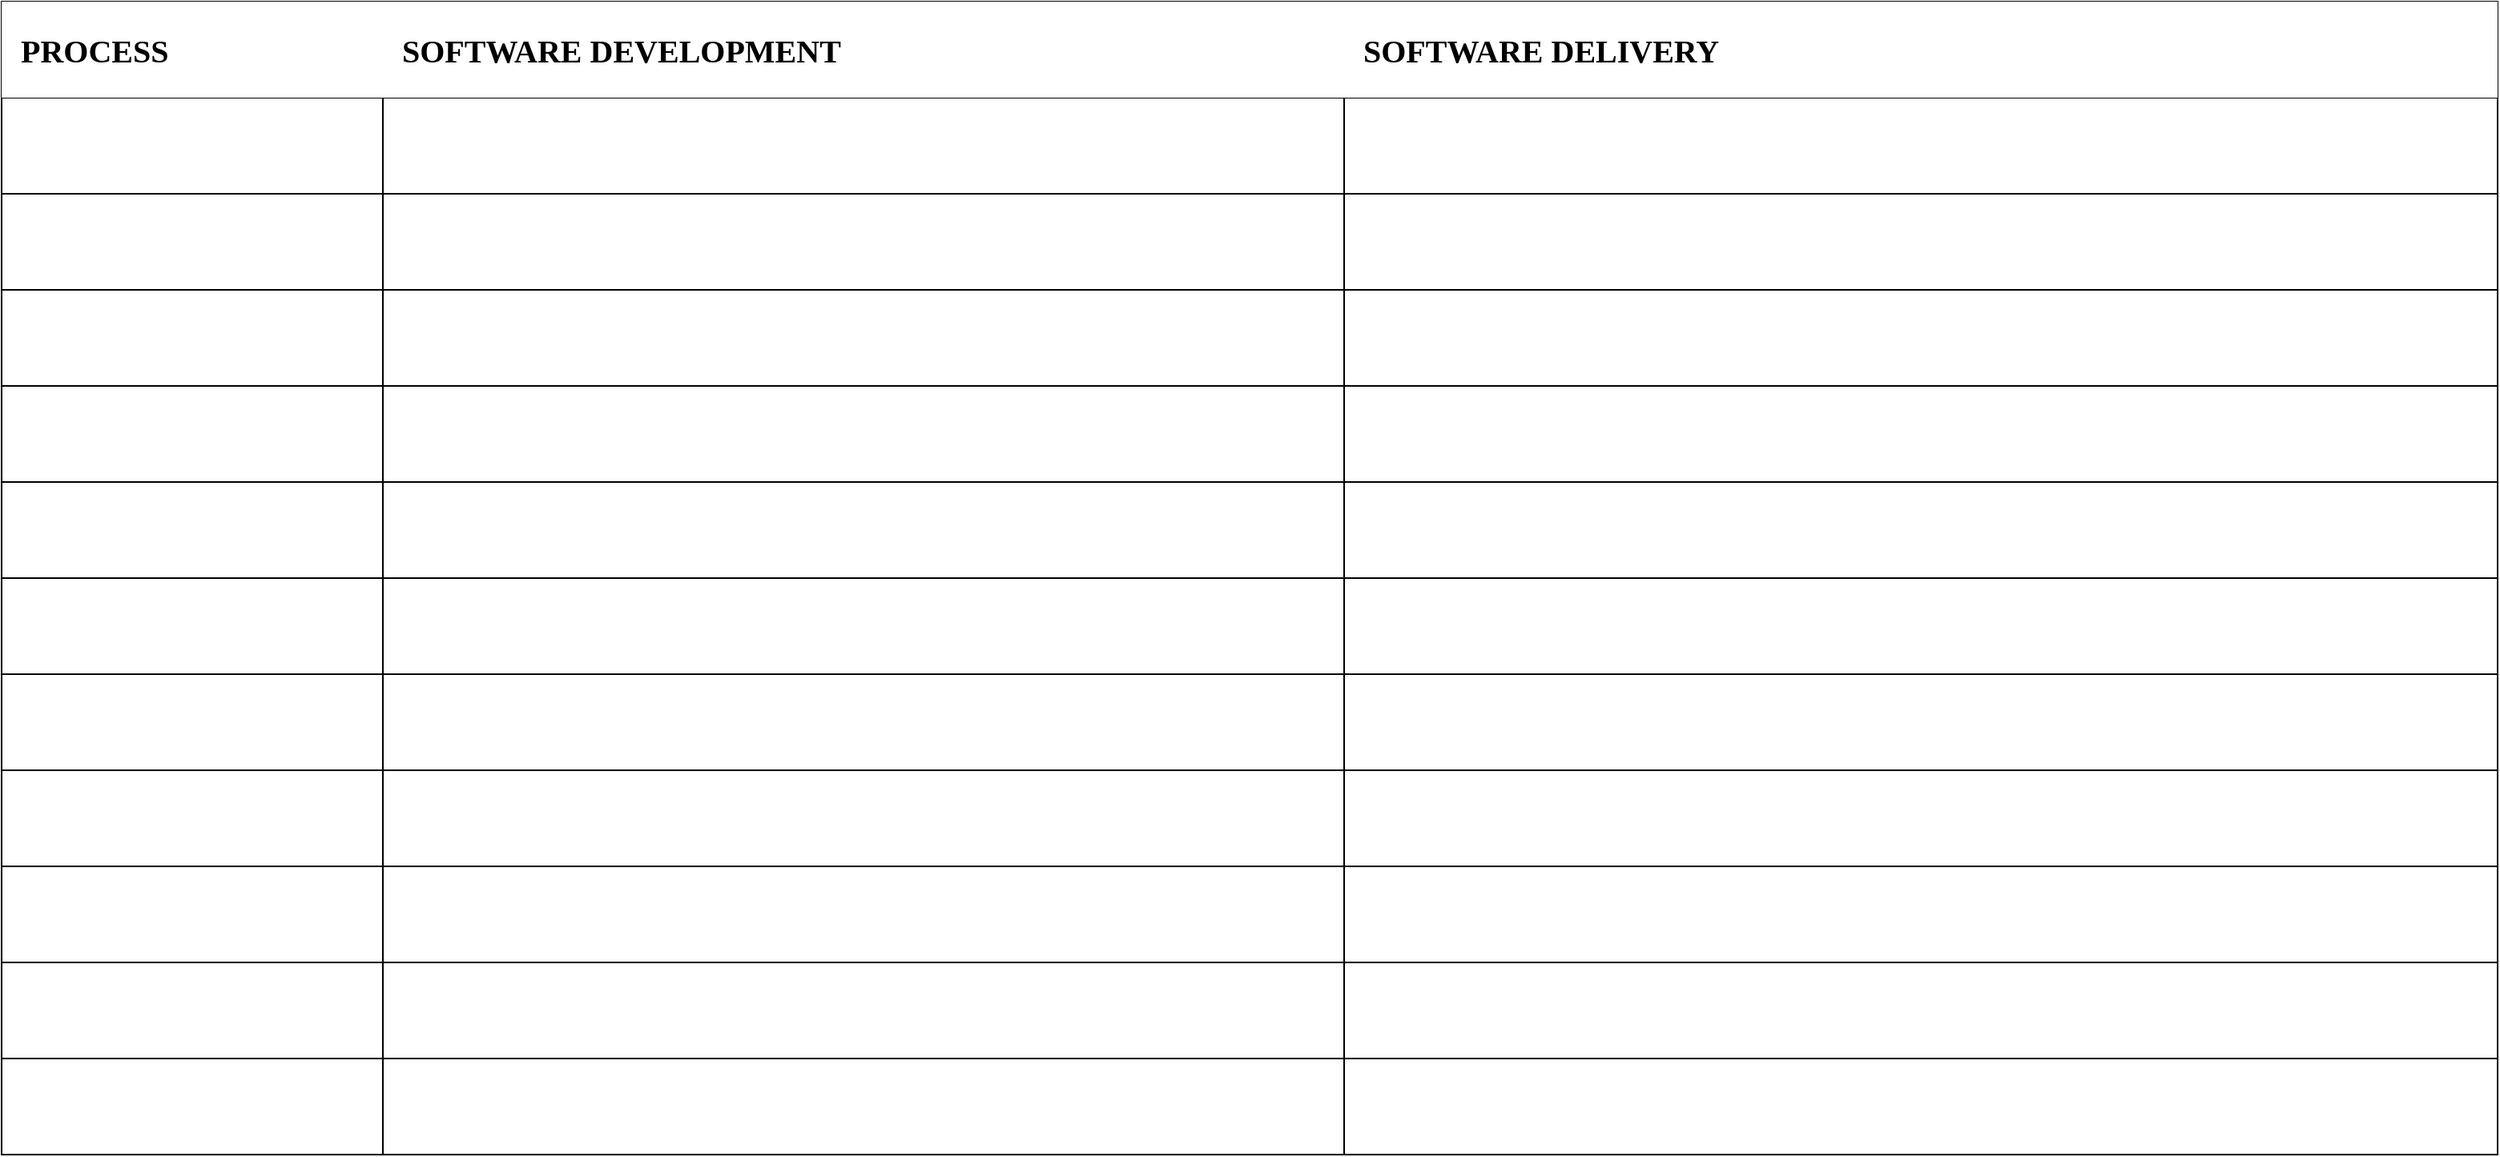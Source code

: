 <mxfile version="21.1.5" type="github">
  <diagram name="Page-1" id="e7010aeb-78dc-98c9-4316-6516fd28bfe3">
    <mxGraphModel dx="2074" dy="756" grid="1" gridSize="10" guides="1" tooltips="1" connect="1" arrows="1" fold="1" page="1" pageScale="1.5" pageWidth="1100" pageHeight="850" background="none" math="0" shadow="0">
      <root>
        <mxCell id="0" style=";html=1;" />
        <mxCell id="1" style=";html=1;" parent="0" />
        <mxCell id="UJuoiDyPD3hgijsfFGam-24" value="" style="shape=table;startSize=0;container=1;collapsible=0;childLayout=tableLayout;fontSize=16;" vertex="1" parent="1">
          <mxGeometry x="42" y="40" width="1558" height="720" as="geometry" />
        </mxCell>
        <mxCell id="UJuoiDyPD3hgijsfFGam-25" value="" style="shape=tableRow;horizontal=0;startSize=0;swimlaneHead=0;swimlaneBody=0;strokeColor=inherit;top=0;left=0;bottom=0;right=0;collapsible=0;dropTarget=0;fillColor=default;points=[[0,0.5],[1,0.5]];portConstraint=eastwest;fontSize=20;align=left;fontFamily=Saira;fontSource=https%3A%2F%2Ffonts.googleapis.com%2Fcss%3Ffamily%3DSaira;" vertex="1" parent="UJuoiDyPD3hgijsfFGam-24">
          <mxGeometry width="1558" height="60" as="geometry" />
        </mxCell>
        <mxCell id="UJuoiDyPD3hgijsfFGam-26" value="PROCESS" style="shape=partialRectangle;html=1;whiteSpace=wrap;connectable=0;strokeColor=inherit;overflow=hidden;fillColor=none;top=0;left=0;bottom=0;right=0;pointerEvents=1;fontSize=20;align=left;fontFamily=Saira;fontSource=https%3A%2F%2Ffonts.googleapis.com%2Fcss%3Ffamily%3DSaira;fontStyle=1;spacingTop=0;spacing=12;" vertex="1" parent="UJuoiDyPD3hgijsfFGam-25">
          <mxGeometry width="238" height="60" as="geometry">
            <mxRectangle width="238" height="60" as="alternateBounds" />
          </mxGeometry>
        </mxCell>
        <mxCell id="UJuoiDyPD3hgijsfFGam-27" value="SOFTWARE DEVELOPMENT" style="shape=partialRectangle;html=1;whiteSpace=wrap;connectable=0;strokeColor=inherit;overflow=hidden;fillColor=none;top=0;left=0;bottom=0;right=0;pointerEvents=1;fontSize=20;align=left;fontFamily=Saira;fontSource=https%3A%2F%2Ffonts.googleapis.com%2Fcss%3Ffamily%3DSaira;fontStyle=1;spacingTop=0;spacing=12;" vertex="1" parent="UJuoiDyPD3hgijsfFGam-25">
          <mxGeometry x="238" width="600" height="60" as="geometry">
            <mxRectangle width="600" height="60" as="alternateBounds" />
          </mxGeometry>
        </mxCell>
        <mxCell id="UJuoiDyPD3hgijsfFGam-28" value="SOFTWARE DELIVERY" style="shape=partialRectangle;html=1;whiteSpace=wrap;connectable=0;strokeColor=inherit;overflow=hidden;fillColor=none;top=0;left=0;bottom=0;right=0;pointerEvents=1;fontSize=20;align=left;fontFamily=Saira;fontSource=https%3A%2F%2Ffonts.googleapis.com%2Fcss%3Ffamily%3DSaira;fontStyle=1;spacingTop=0;spacing=12;" vertex="1" parent="UJuoiDyPD3hgijsfFGam-25">
          <mxGeometry x="838" width="720" height="60" as="geometry">
            <mxRectangle width="720" height="60" as="alternateBounds" />
          </mxGeometry>
        </mxCell>
        <mxCell id="UJuoiDyPD3hgijsfFGam-29" value="" style="shape=tableRow;horizontal=0;startSize=0;swimlaneHead=0;swimlaneBody=0;strokeColor=inherit;top=0;left=0;bottom=0;right=0;collapsible=0;dropTarget=0;fillColor=none;points=[[0,0.5],[1,0.5]];portConstraint=eastwest;fontSize=16;" vertex="1" parent="UJuoiDyPD3hgijsfFGam-24">
          <mxGeometry y="60" width="1558" height="60" as="geometry" />
        </mxCell>
        <mxCell id="UJuoiDyPD3hgijsfFGam-30" value="" style="shape=partialRectangle;html=1;whiteSpace=wrap;connectable=0;strokeColor=inherit;overflow=hidden;fillColor=none;top=0;left=0;bottom=0;right=0;pointerEvents=1;fontSize=16;" vertex="1" parent="UJuoiDyPD3hgijsfFGam-29">
          <mxGeometry width="238" height="60" as="geometry">
            <mxRectangle width="238" height="60" as="alternateBounds" />
          </mxGeometry>
        </mxCell>
        <mxCell id="UJuoiDyPD3hgijsfFGam-31" value="" style="shape=partialRectangle;html=1;whiteSpace=wrap;connectable=0;strokeColor=inherit;overflow=hidden;fillColor=none;top=0;left=0;bottom=0;right=0;pointerEvents=1;fontSize=16;" vertex="1" parent="UJuoiDyPD3hgijsfFGam-29">
          <mxGeometry x="238" width="600" height="60" as="geometry">
            <mxRectangle width="600" height="60" as="alternateBounds" />
          </mxGeometry>
        </mxCell>
        <mxCell id="UJuoiDyPD3hgijsfFGam-32" value="" style="shape=partialRectangle;html=1;whiteSpace=wrap;connectable=0;strokeColor=inherit;overflow=hidden;fillColor=none;top=0;left=0;bottom=0;right=0;pointerEvents=1;fontSize=16;" vertex="1" parent="UJuoiDyPD3hgijsfFGam-29">
          <mxGeometry x="838" width="720" height="60" as="geometry">
            <mxRectangle width="720" height="60" as="alternateBounds" />
          </mxGeometry>
        </mxCell>
        <mxCell id="UJuoiDyPD3hgijsfFGam-33" value="" style="shape=tableRow;horizontal=0;startSize=0;swimlaneHead=0;swimlaneBody=0;strokeColor=inherit;top=0;left=0;bottom=0;right=0;collapsible=0;dropTarget=0;fillColor=none;points=[[0,0.5],[1,0.5]];portConstraint=eastwest;fontSize=16;" vertex="1" parent="UJuoiDyPD3hgijsfFGam-24">
          <mxGeometry y="120" width="1558" height="60" as="geometry" />
        </mxCell>
        <mxCell id="UJuoiDyPD3hgijsfFGam-34" value="" style="shape=partialRectangle;html=1;whiteSpace=wrap;connectable=0;strokeColor=inherit;overflow=hidden;fillColor=none;top=0;left=0;bottom=0;right=0;pointerEvents=1;fontSize=16;" vertex="1" parent="UJuoiDyPD3hgijsfFGam-33">
          <mxGeometry width="238" height="60" as="geometry">
            <mxRectangle width="238" height="60" as="alternateBounds" />
          </mxGeometry>
        </mxCell>
        <mxCell id="UJuoiDyPD3hgijsfFGam-35" value="" style="shape=partialRectangle;html=1;whiteSpace=wrap;connectable=0;strokeColor=inherit;overflow=hidden;fillColor=none;top=0;left=0;bottom=0;right=0;pointerEvents=1;fontSize=16;" vertex="1" parent="UJuoiDyPD3hgijsfFGam-33">
          <mxGeometry x="238" width="600" height="60" as="geometry">
            <mxRectangle width="600" height="60" as="alternateBounds" />
          </mxGeometry>
        </mxCell>
        <mxCell id="UJuoiDyPD3hgijsfFGam-36" value="" style="shape=partialRectangle;html=1;whiteSpace=wrap;connectable=0;strokeColor=inherit;overflow=hidden;fillColor=none;top=0;left=0;bottom=0;right=0;pointerEvents=1;fontSize=16;" vertex="1" parent="UJuoiDyPD3hgijsfFGam-33">
          <mxGeometry x="838" width="720" height="60" as="geometry">
            <mxRectangle width="720" height="60" as="alternateBounds" />
          </mxGeometry>
        </mxCell>
        <mxCell id="UJuoiDyPD3hgijsfFGam-69" style="shape=tableRow;horizontal=0;startSize=0;swimlaneHead=0;swimlaneBody=0;strokeColor=inherit;top=0;left=0;bottom=0;right=0;collapsible=0;dropTarget=0;fillColor=none;points=[[0,0.5],[1,0.5]];portConstraint=eastwest;fontSize=16;" vertex="1" parent="UJuoiDyPD3hgijsfFGam-24">
          <mxGeometry y="180" width="1558" height="60" as="geometry" />
        </mxCell>
        <mxCell id="UJuoiDyPD3hgijsfFGam-70" style="shape=partialRectangle;html=1;whiteSpace=wrap;connectable=0;strokeColor=inherit;overflow=hidden;fillColor=none;top=0;left=0;bottom=0;right=0;pointerEvents=1;fontSize=16;" vertex="1" parent="UJuoiDyPD3hgijsfFGam-69">
          <mxGeometry width="238" height="60" as="geometry">
            <mxRectangle width="238" height="60" as="alternateBounds" />
          </mxGeometry>
        </mxCell>
        <mxCell id="UJuoiDyPD3hgijsfFGam-71" style="shape=partialRectangle;html=1;whiteSpace=wrap;connectable=0;strokeColor=inherit;overflow=hidden;fillColor=none;top=0;left=0;bottom=0;right=0;pointerEvents=1;fontSize=16;" vertex="1" parent="UJuoiDyPD3hgijsfFGam-69">
          <mxGeometry x="238" width="600" height="60" as="geometry">
            <mxRectangle width="600" height="60" as="alternateBounds" />
          </mxGeometry>
        </mxCell>
        <mxCell id="UJuoiDyPD3hgijsfFGam-72" style="shape=partialRectangle;html=1;whiteSpace=wrap;connectable=0;strokeColor=inherit;overflow=hidden;fillColor=none;top=0;left=0;bottom=0;right=0;pointerEvents=1;fontSize=16;" vertex="1" parent="UJuoiDyPD3hgijsfFGam-69">
          <mxGeometry x="838" width="720" height="60" as="geometry">
            <mxRectangle width="720" height="60" as="alternateBounds" />
          </mxGeometry>
        </mxCell>
        <mxCell id="UJuoiDyPD3hgijsfFGam-65" style="shape=tableRow;horizontal=0;startSize=0;swimlaneHead=0;swimlaneBody=0;strokeColor=inherit;top=0;left=0;bottom=0;right=0;collapsible=0;dropTarget=0;fillColor=none;points=[[0,0.5],[1,0.5]];portConstraint=eastwest;fontSize=16;" vertex="1" parent="UJuoiDyPD3hgijsfFGam-24">
          <mxGeometry y="240" width="1558" height="60" as="geometry" />
        </mxCell>
        <mxCell id="UJuoiDyPD3hgijsfFGam-66" style="shape=partialRectangle;html=1;whiteSpace=wrap;connectable=0;strokeColor=inherit;overflow=hidden;fillColor=none;top=0;left=0;bottom=0;right=0;pointerEvents=1;fontSize=16;" vertex="1" parent="UJuoiDyPD3hgijsfFGam-65">
          <mxGeometry width="238" height="60" as="geometry">
            <mxRectangle width="238" height="60" as="alternateBounds" />
          </mxGeometry>
        </mxCell>
        <mxCell id="UJuoiDyPD3hgijsfFGam-67" style="shape=partialRectangle;html=1;whiteSpace=wrap;connectable=0;strokeColor=inherit;overflow=hidden;fillColor=none;top=0;left=0;bottom=0;right=0;pointerEvents=1;fontSize=16;" vertex="1" parent="UJuoiDyPD3hgijsfFGam-65">
          <mxGeometry x="238" width="600" height="60" as="geometry">
            <mxRectangle width="600" height="60" as="alternateBounds" />
          </mxGeometry>
        </mxCell>
        <mxCell id="UJuoiDyPD3hgijsfFGam-68" style="shape=partialRectangle;html=1;whiteSpace=wrap;connectable=0;strokeColor=inherit;overflow=hidden;fillColor=none;top=0;left=0;bottom=0;right=0;pointerEvents=1;fontSize=16;" vertex="1" parent="UJuoiDyPD3hgijsfFGam-65">
          <mxGeometry x="838" width="720" height="60" as="geometry">
            <mxRectangle width="720" height="60" as="alternateBounds" />
          </mxGeometry>
        </mxCell>
        <mxCell id="UJuoiDyPD3hgijsfFGam-61" style="shape=tableRow;horizontal=0;startSize=0;swimlaneHead=0;swimlaneBody=0;strokeColor=inherit;top=0;left=0;bottom=0;right=0;collapsible=0;dropTarget=0;fillColor=none;points=[[0,0.5],[1,0.5]];portConstraint=eastwest;fontSize=16;" vertex="1" parent="UJuoiDyPD3hgijsfFGam-24">
          <mxGeometry y="300" width="1558" height="60" as="geometry" />
        </mxCell>
        <mxCell id="UJuoiDyPD3hgijsfFGam-62" style="shape=partialRectangle;html=1;whiteSpace=wrap;connectable=0;strokeColor=inherit;overflow=hidden;fillColor=none;top=0;left=0;bottom=0;right=0;pointerEvents=1;fontSize=16;" vertex="1" parent="UJuoiDyPD3hgijsfFGam-61">
          <mxGeometry width="238" height="60" as="geometry">
            <mxRectangle width="238" height="60" as="alternateBounds" />
          </mxGeometry>
        </mxCell>
        <mxCell id="UJuoiDyPD3hgijsfFGam-63" style="shape=partialRectangle;html=1;whiteSpace=wrap;connectable=0;strokeColor=inherit;overflow=hidden;fillColor=none;top=0;left=0;bottom=0;right=0;pointerEvents=1;fontSize=16;" vertex="1" parent="UJuoiDyPD3hgijsfFGam-61">
          <mxGeometry x="238" width="600" height="60" as="geometry">
            <mxRectangle width="600" height="60" as="alternateBounds" />
          </mxGeometry>
        </mxCell>
        <mxCell id="UJuoiDyPD3hgijsfFGam-64" style="shape=partialRectangle;html=1;whiteSpace=wrap;connectable=0;strokeColor=inherit;overflow=hidden;fillColor=none;top=0;left=0;bottom=0;right=0;pointerEvents=1;fontSize=16;" vertex="1" parent="UJuoiDyPD3hgijsfFGam-61">
          <mxGeometry x="838" width="720" height="60" as="geometry">
            <mxRectangle width="720" height="60" as="alternateBounds" />
          </mxGeometry>
        </mxCell>
        <mxCell id="UJuoiDyPD3hgijsfFGam-57" style="shape=tableRow;horizontal=0;startSize=0;swimlaneHead=0;swimlaneBody=0;strokeColor=inherit;top=0;left=0;bottom=0;right=0;collapsible=0;dropTarget=0;fillColor=none;points=[[0,0.5],[1,0.5]];portConstraint=eastwest;fontSize=16;" vertex="1" parent="UJuoiDyPD3hgijsfFGam-24">
          <mxGeometry y="360" width="1558" height="60" as="geometry" />
        </mxCell>
        <mxCell id="UJuoiDyPD3hgijsfFGam-58" style="shape=partialRectangle;html=1;whiteSpace=wrap;connectable=0;strokeColor=inherit;overflow=hidden;fillColor=none;top=0;left=0;bottom=0;right=0;pointerEvents=1;fontSize=16;" vertex="1" parent="UJuoiDyPD3hgijsfFGam-57">
          <mxGeometry width="238" height="60" as="geometry">
            <mxRectangle width="238" height="60" as="alternateBounds" />
          </mxGeometry>
        </mxCell>
        <mxCell id="UJuoiDyPD3hgijsfFGam-59" style="shape=partialRectangle;html=1;whiteSpace=wrap;connectable=0;strokeColor=inherit;overflow=hidden;fillColor=none;top=0;left=0;bottom=0;right=0;pointerEvents=1;fontSize=16;" vertex="1" parent="UJuoiDyPD3hgijsfFGam-57">
          <mxGeometry x="238" width="600" height="60" as="geometry">
            <mxRectangle width="600" height="60" as="alternateBounds" />
          </mxGeometry>
        </mxCell>
        <mxCell id="UJuoiDyPD3hgijsfFGam-60" style="shape=partialRectangle;html=1;whiteSpace=wrap;connectable=0;strokeColor=inherit;overflow=hidden;fillColor=none;top=0;left=0;bottom=0;right=0;pointerEvents=1;fontSize=16;" vertex="1" parent="UJuoiDyPD3hgijsfFGam-57">
          <mxGeometry x="838" width="720" height="60" as="geometry">
            <mxRectangle width="720" height="60" as="alternateBounds" />
          </mxGeometry>
        </mxCell>
        <mxCell id="UJuoiDyPD3hgijsfFGam-53" style="shape=tableRow;horizontal=0;startSize=0;swimlaneHead=0;swimlaneBody=0;strokeColor=inherit;top=0;left=0;bottom=0;right=0;collapsible=0;dropTarget=0;fillColor=none;points=[[0,0.5],[1,0.5]];portConstraint=eastwest;fontSize=16;" vertex="1" parent="UJuoiDyPD3hgijsfFGam-24">
          <mxGeometry y="420" width="1558" height="60" as="geometry" />
        </mxCell>
        <mxCell id="UJuoiDyPD3hgijsfFGam-54" style="shape=partialRectangle;html=1;whiteSpace=wrap;connectable=0;strokeColor=inherit;overflow=hidden;fillColor=none;top=0;left=0;bottom=0;right=0;pointerEvents=1;fontSize=16;" vertex="1" parent="UJuoiDyPD3hgijsfFGam-53">
          <mxGeometry width="238" height="60" as="geometry">
            <mxRectangle width="238" height="60" as="alternateBounds" />
          </mxGeometry>
        </mxCell>
        <mxCell id="UJuoiDyPD3hgijsfFGam-55" style="shape=partialRectangle;html=1;whiteSpace=wrap;connectable=0;strokeColor=inherit;overflow=hidden;fillColor=none;top=0;left=0;bottom=0;right=0;pointerEvents=1;fontSize=16;" vertex="1" parent="UJuoiDyPD3hgijsfFGam-53">
          <mxGeometry x="238" width="600" height="60" as="geometry">
            <mxRectangle width="600" height="60" as="alternateBounds" />
          </mxGeometry>
        </mxCell>
        <mxCell id="UJuoiDyPD3hgijsfFGam-56" style="shape=partialRectangle;html=1;whiteSpace=wrap;connectable=0;strokeColor=inherit;overflow=hidden;fillColor=none;top=0;left=0;bottom=0;right=0;pointerEvents=1;fontSize=16;" vertex="1" parent="UJuoiDyPD3hgijsfFGam-53">
          <mxGeometry x="838" width="720" height="60" as="geometry">
            <mxRectangle width="720" height="60" as="alternateBounds" />
          </mxGeometry>
        </mxCell>
        <mxCell id="UJuoiDyPD3hgijsfFGam-49" style="shape=tableRow;horizontal=0;startSize=0;swimlaneHead=0;swimlaneBody=0;strokeColor=inherit;top=0;left=0;bottom=0;right=0;collapsible=0;dropTarget=0;fillColor=none;points=[[0,0.5],[1,0.5]];portConstraint=eastwest;fontSize=16;" vertex="1" parent="UJuoiDyPD3hgijsfFGam-24">
          <mxGeometry y="480" width="1558" height="60" as="geometry" />
        </mxCell>
        <mxCell id="UJuoiDyPD3hgijsfFGam-50" style="shape=partialRectangle;html=1;whiteSpace=wrap;connectable=0;strokeColor=inherit;overflow=hidden;fillColor=none;top=0;left=0;bottom=0;right=0;pointerEvents=1;fontSize=16;" vertex="1" parent="UJuoiDyPD3hgijsfFGam-49">
          <mxGeometry width="238" height="60" as="geometry">
            <mxRectangle width="238" height="60" as="alternateBounds" />
          </mxGeometry>
        </mxCell>
        <mxCell id="UJuoiDyPD3hgijsfFGam-51" style="shape=partialRectangle;html=1;whiteSpace=wrap;connectable=0;strokeColor=inherit;overflow=hidden;fillColor=none;top=0;left=0;bottom=0;right=0;pointerEvents=1;fontSize=16;" vertex="1" parent="UJuoiDyPD3hgijsfFGam-49">
          <mxGeometry x="238" width="600" height="60" as="geometry">
            <mxRectangle width="600" height="60" as="alternateBounds" />
          </mxGeometry>
        </mxCell>
        <mxCell id="UJuoiDyPD3hgijsfFGam-52" style="shape=partialRectangle;html=1;whiteSpace=wrap;connectable=0;strokeColor=inherit;overflow=hidden;fillColor=none;top=0;left=0;bottom=0;right=0;pointerEvents=1;fontSize=16;" vertex="1" parent="UJuoiDyPD3hgijsfFGam-49">
          <mxGeometry x="838" width="720" height="60" as="geometry">
            <mxRectangle width="720" height="60" as="alternateBounds" />
          </mxGeometry>
        </mxCell>
        <mxCell id="UJuoiDyPD3hgijsfFGam-45" style="shape=tableRow;horizontal=0;startSize=0;swimlaneHead=0;swimlaneBody=0;strokeColor=inherit;top=0;left=0;bottom=0;right=0;collapsible=0;dropTarget=0;fillColor=none;points=[[0,0.5],[1,0.5]];portConstraint=eastwest;fontSize=16;" vertex="1" parent="UJuoiDyPD3hgijsfFGam-24">
          <mxGeometry y="540" width="1558" height="60" as="geometry" />
        </mxCell>
        <mxCell id="UJuoiDyPD3hgijsfFGam-46" style="shape=partialRectangle;html=1;whiteSpace=wrap;connectable=0;strokeColor=inherit;overflow=hidden;fillColor=none;top=0;left=0;bottom=0;right=0;pointerEvents=1;fontSize=16;" vertex="1" parent="UJuoiDyPD3hgijsfFGam-45">
          <mxGeometry width="238" height="60" as="geometry">
            <mxRectangle width="238" height="60" as="alternateBounds" />
          </mxGeometry>
        </mxCell>
        <mxCell id="UJuoiDyPD3hgijsfFGam-47" style="shape=partialRectangle;html=1;whiteSpace=wrap;connectable=0;strokeColor=inherit;overflow=hidden;fillColor=none;top=0;left=0;bottom=0;right=0;pointerEvents=1;fontSize=16;" vertex="1" parent="UJuoiDyPD3hgijsfFGam-45">
          <mxGeometry x="238" width="600" height="60" as="geometry">
            <mxRectangle width="600" height="60" as="alternateBounds" />
          </mxGeometry>
        </mxCell>
        <mxCell id="UJuoiDyPD3hgijsfFGam-48" style="shape=partialRectangle;html=1;whiteSpace=wrap;connectable=0;strokeColor=inherit;overflow=hidden;fillColor=none;top=0;left=0;bottom=0;right=0;pointerEvents=1;fontSize=16;" vertex="1" parent="UJuoiDyPD3hgijsfFGam-45">
          <mxGeometry x="838" width="720" height="60" as="geometry">
            <mxRectangle width="720" height="60" as="alternateBounds" />
          </mxGeometry>
        </mxCell>
        <mxCell id="UJuoiDyPD3hgijsfFGam-41" style="shape=tableRow;horizontal=0;startSize=0;swimlaneHead=0;swimlaneBody=0;strokeColor=inherit;top=0;left=0;bottom=0;right=0;collapsible=0;dropTarget=0;fillColor=none;points=[[0,0.5],[1,0.5]];portConstraint=eastwest;fontSize=16;" vertex="1" parent="UJuoiDyPD3hgijsfFGam-24">
          <mxGeometry y="600" width="1558" height="60" as="geometry" />
        </mxCell>
        <mxCell id="UJuoiDyPD3hgijsfFGam-42" style="shape=partialRectangle;html=1;whiteSpace=wrap;connectable=0;strokeColor=inherit;overflow=hidden;fillColor=none;top=0;left=0;bottom=0;right=0;pointerEvents=1;fontSize=16;" vertex="1" parent="UJuoiDyPD3hgijsfFGam-41">
          <mxGeometry width="238" height="60" as="geometry">
            <mxRectangle width="238" height="60" as="alternateBounds" />
          </mxGeometry>
        </mxCell>
        <mxCell id="UJuoiDyPD3hgijsfFGam-43" style="shape=partialRectangle;html=1;whiteSpace=wrap;connectable=0;strokeColor=inherit;overflow=hidden;fillColor=none;top=0;left=0;bottom=0;right=0;pointerEvents=1;fontSize=16;" vertex="1" parent="UJuoiDyPD3hgijsfFGam-41">
          <mxGeometry x="238" width="600" height="60" as="geometry">
            <mxRectangle width="600" height="60" as="alternateBounds" />
          </mxGeometry>
        </mxCell>
        <mxCell id="UJuoiDyPD3hgijsfFGam-44" style="shape=partialRectangle;html=1;whiteSpace=wrap;connectable=0;strokeColor=inherit;overflow=hidden;fillColor=none;top=0;left=0;bottom=0;right=0;pointerEvents=1;fontSize=16;" vertex="1" parent="UJuoiDyPD3hgijsfFGam-41">
          <mxGeometry x="838" width="720" height="60" as="geometry">
            <mxRectangle width="720" height="60" as="alternateBounds" />
          </mxGeometry>
        </mxCell>
        <mxCell id="UJuoiDyPD3hgijsfFGam-37" style="shape=tableRow;horizontal=0;startSize=0;swimlaneHead=0;swimlaneBody=0;strokeColor=inherit;top=0;left=0;bottom=0;right=0;collapsible=0;dropTarget=0;fillColor=none;points=[[0,0.5],[1,0.5]];portConstraint=eastwest;fontSize=16;" vertex="1" parent="UJuoiDyPD3hgijsfFGam-24">
          <mxGeometry y="660" width="1558" height="60" as="geometry" />
        </mxCell>
        <mxCell id="UJuoiDyPD3hgijsfFGam-38" style="shape=partialRectangle;html=1;whiteSpace=wrap;connectable=0;strokeColor=inherit;overflow=hidden;fillColor=none;top=0;left=0;bottom=0;right=0;pointerEvents=1;fontSize=16;" vertex="1" parent="UJuoiDyPD3hgijsfFGam-37">
          <mxGeometry width="238" height="60" as="geometry">
            <mxRectangle width="238" height="60" as="alternateBounds" />
          </mxGeometry>
        </mxCell>
        <mxCell id="UJuoiDyPD3hgijsfFGam-39" style="shape=partialRectangle;html=1;whiteSpace=wrap;connectable=0;strokeColor=inherit;overflow=hidden;fillColor=none;top=0;left=0;bottom=0;right=0;pointerEvents=1;fontSize=16;" vertex="1" parent="UJuoiDyPD3hgijsfFGam-37">
          <mxGeometry x="238" width="600" height="60" as="geometry">
            <mxRectangle width="600" height="60" as="alternateBounds" />
          </mxGeometry>
        </mxCell>
        <mxCell id="UJuoiDyPD3hgijsfFGam-40" style="shape=partialRectangle;html=1;whiteSpace=wrap;connectable=0;strokeColor=inherit;overflow=hidden;fillColor=none;top=0;left=0;bottom=0;right=0;pointerEvents=1;fontSize=16;" vertex="1" parent="UJuoiDyPD3hgijsfFGam-37">
          <mxGeometry x="838" width="720" height="60" as="geometry">
            <mxRectangle width="720" height="60" as="alternateBounds" />
          </mxGeometry>
        </mxCell>
      </root>
    </mxGraphModel>
  </diagram>
</mxfile>
